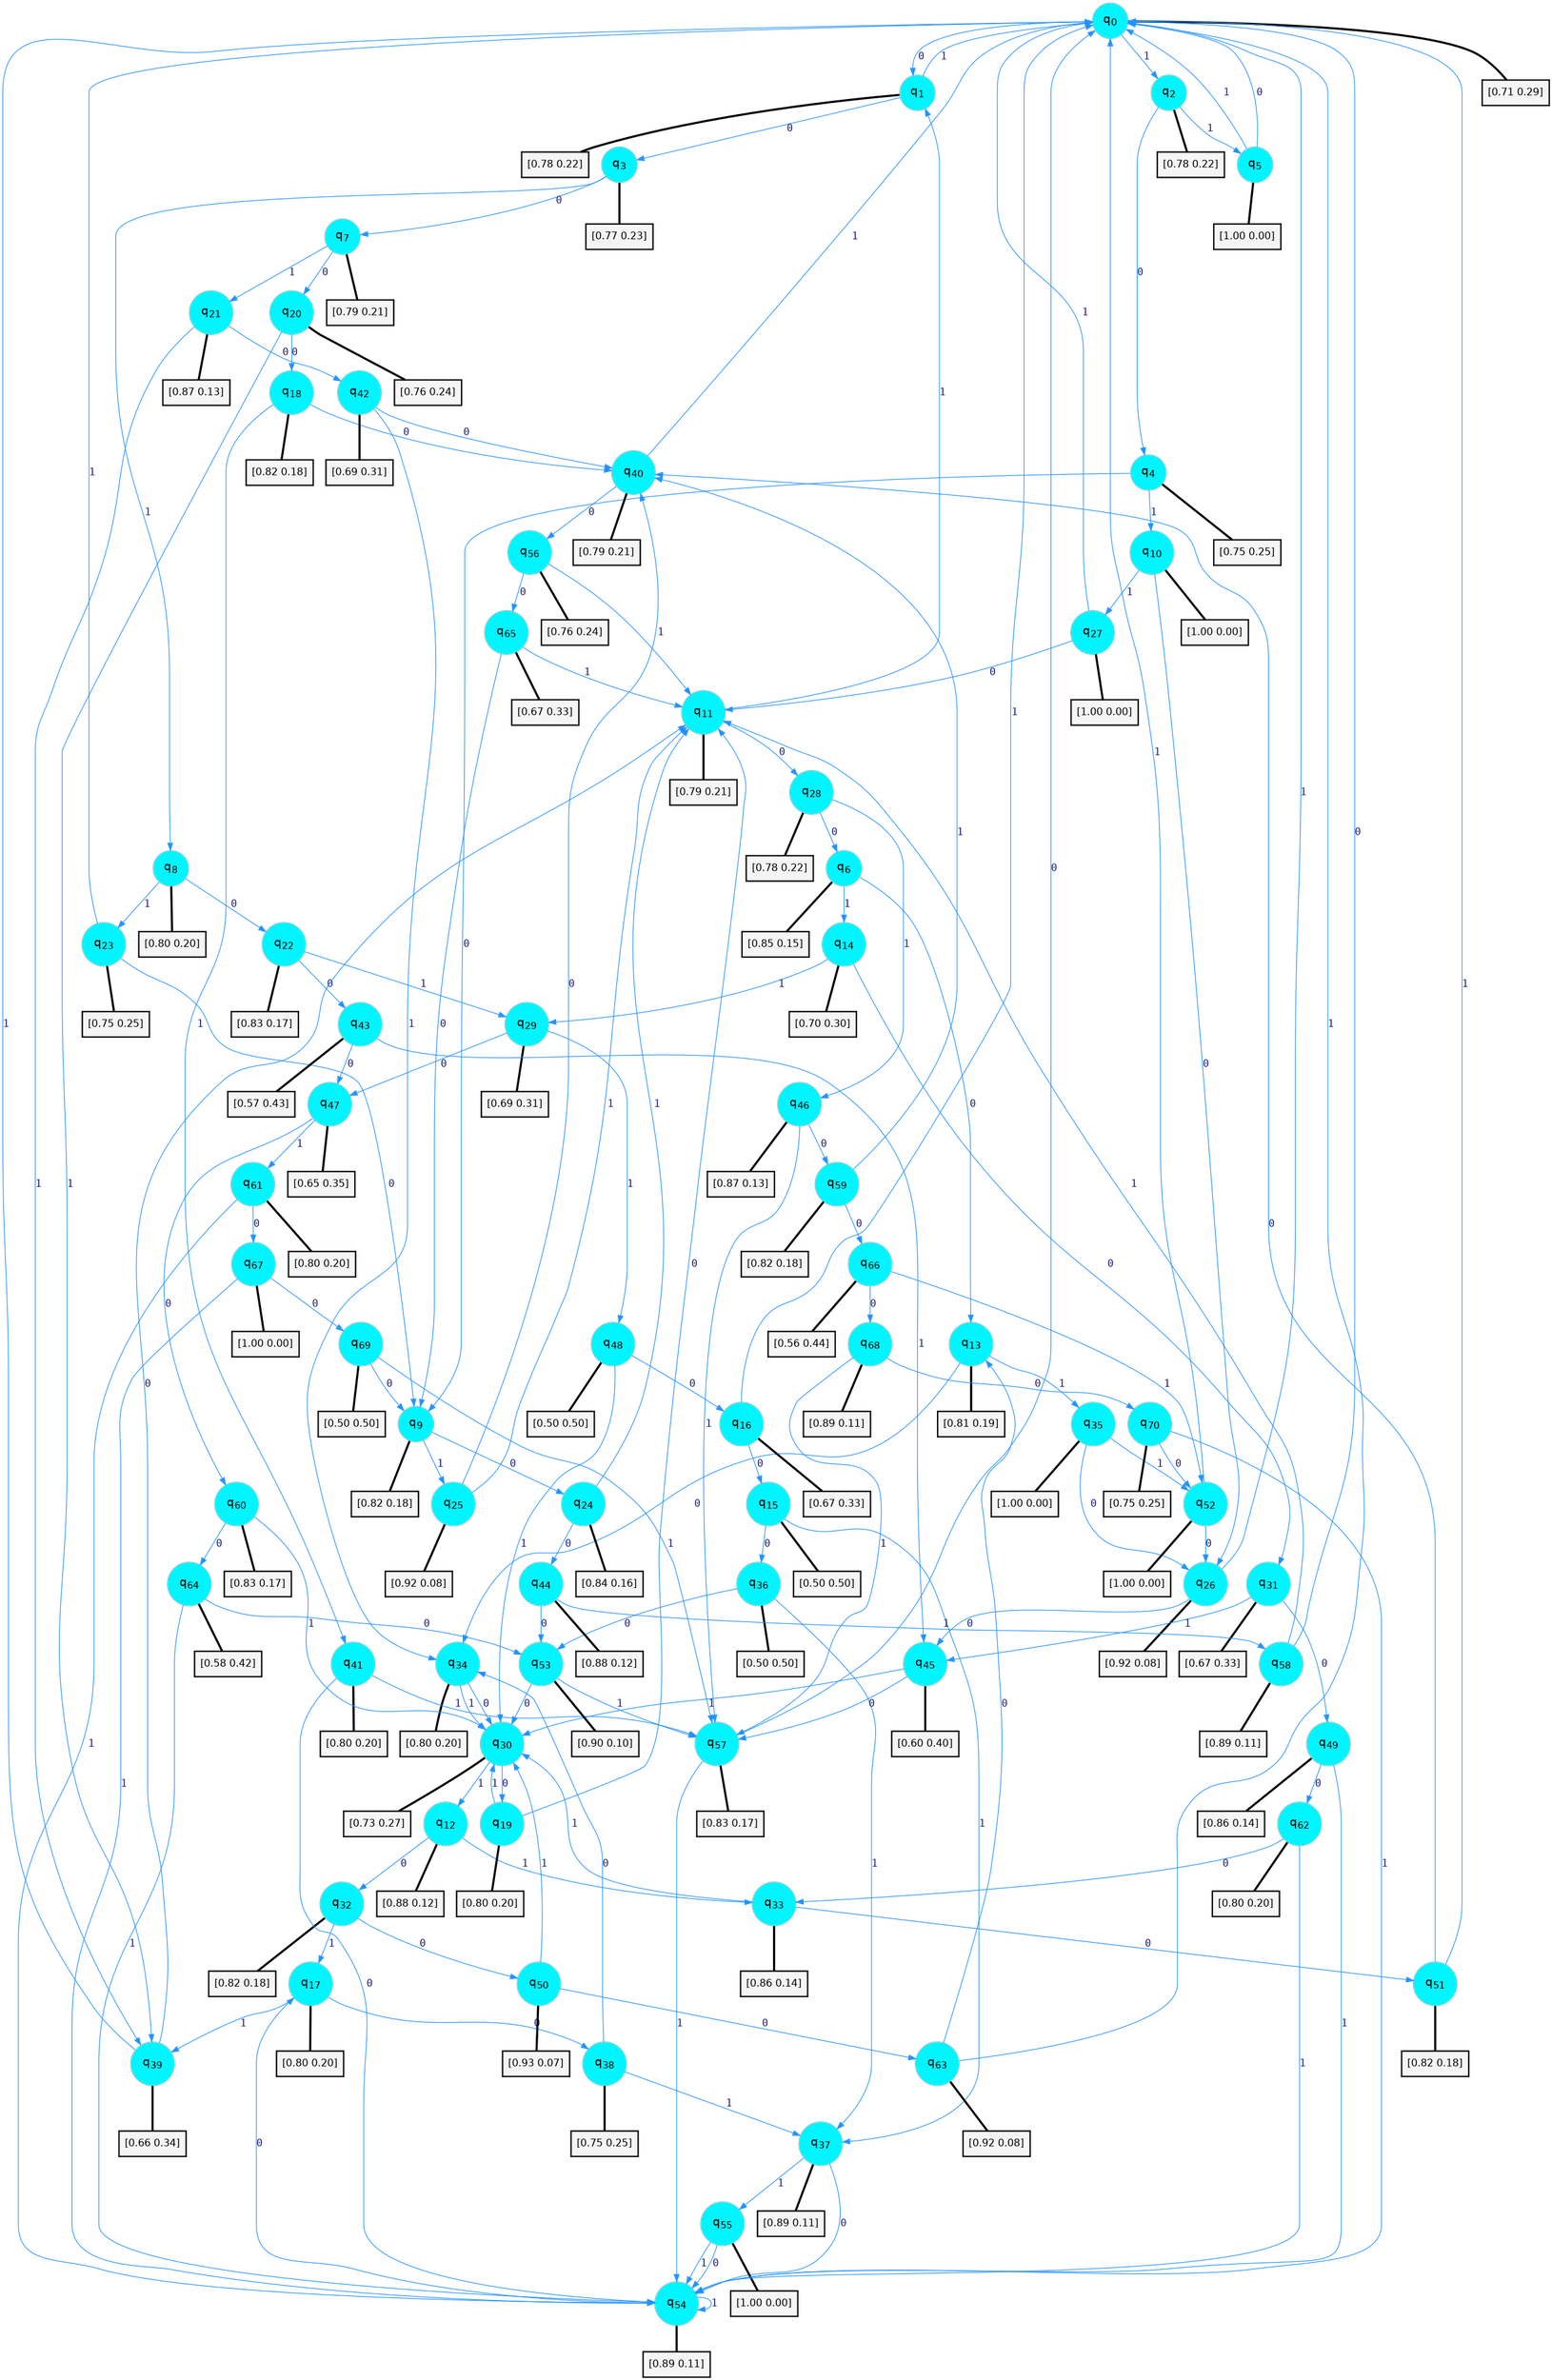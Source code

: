 digraph G {
graph [
bgcolor=transparent, dpi=300, rankdir=TD, size="40,25"];
node [
color=gray, fillcolor=turquoise1, fontcolor=black, fontname=Helvetica, fontsize=16, fontweight=bold, shape=circle, style=filled];
edge [
arrowsize=1, color=dodgerblue1, fontcolor=midnightblue, fontname=courier, fontweight=bold, penwidth=1, style=solid, weight=20];
0[label=<q<SUB>0</SUB>>];
1[label=<q<SUB>1</SUB>>];
2[label=<q<SUB>2</SUB>>];
3[label=<q<SUB>3</SUB>>];
4[label=<q<SUB>4</SUB>>];
5[label=<q<SUB>5</SUB>>];
6[label=<q<SUB>6</SUB>>];
7[label=<q<SUB>7</SUB>>];
8[label=<q<SUB>8</SUB>>];
9[label=<q<SUB>9</SUB>>];
10[label=<q<SUB>10</SUB>>];
11[label=<q<SUB>11</SUB>>];
12[label=<q<SUB>12</SUB>>];
13[label=<q<SUB>13</SUB>>];
14[label=<q<SUB>14</SUB>>];
15[label=<q<SUB>15</SUB>>];
16[label=<q<SUB>16</SUB>>];
17[label=<q<SUB>17</SUB>>];
18[label=<q<SUB>18</SUB>>];
19[label=<q<SUB>19</SUB>>];
20[label=<q<SUB>20</SUB>>];
21[label=<q<SUB>21</SUB>>];
22[label=<q<SUB>22</SUB>>];
23[label=<q<SUB>23</SUB>>];
24[label=<q<SUB>24</SUB>>];
25[label=<q<SUB>25</SUB>>];
26[label=<q<SUB>26</SUB>>];
27[label=<q<SUB>27</SUB>>];
28[label=<q<SUB>28</SUB>>];
29[label=<q<SUB>29</SUB>>];
30[label=<q<SUB>30</SUB>>];
31[label=<q<SUB>31</SUB>>];
32[label=<q<SUB>32</SUB>>];
33[label=<q<SUB>33</SUB>>];
34[label=<q<SUB>34</SUB>>];
35[label=<q<SUB>35</SUB>>];
36[label=<q<SUB>36</SUB>>];
37[label=<q<SUB>37</SUB>>];
38[label=<q<SUB>38</SUB>>];
39[label=<q<SUB>39</SUB>>];
40[label=<q<SUB>40</SUB>>];
41[label=<q<SUB>41</SUB>>];
42[label=<q<SUB>42</SUB>>];
43[label=<q<SUB>43</SUB>>];
44[label=<q<SUB>44</SUB>>];
45[label=<q<SUB>45</SUB>>];
46[label=<q<SUB>46</SUB>>];
47[label=<q<SUB>47</SUB>>];
48[label=<q<SUB>48</SUB>>];
49[label=<q<SUB>49</SUB>>];
50[label=<q<SUB>50</SUB>>];
51[label=<q<SUB>51</SUB>>];
52[label=<q<SUB>52</SUB>>];
53[label=<q<SUB>53</SUB>>];
54[label=<q<SUB>54</SUB>>];
55[label=<q<SUB>55</SUB>>];
56[label=<q<SUB>56</SUB>>];
57[label=<q<SUB>57</SUB>>];
58[label=<q<SUB>58</SUB>>];
59[label=<q<SUB>59</SUB>>];
60[label=<q<SUB>60</SUB>>];
61[label=<q<SUB>61</SUB>>];
62[label=<q<SUB>62</SUB>>];
63[label=<q<SUB>63</SUB>>];
64[label=<q<SUB>64</SUB>>];
65[label=<q<SUB>65</SUB>>];
66[label=<q<SUB>66</SUB>>];
67[label=<q<SUB>67</SUB>>];
68[label=<q<SUB>68</SUB>>];
69[label=<q<SUB>69</SUB>>];
70[label=<q<SUB>70</SUB>>];
71[label="[0.71 0.29]", shape=box,fontcolor=black, fontname=Helvetica, fontsize=14, penwidth=2, fillcolor=whitesmoke,color=black];
72[label="[0.78 0.22]", shape=box,fontcolor=black, fontname=Helvetica, fontsize=14, penwidth=2, fillcolor=whitesmoke,color=black];
73[label="[0.78 0.22]", shape=box,fontcolor=black, fontname=Helvetica, fontsize=14, penwidth=2, fillcolor=whitesmoke,color=black];
74[label="[0.77 0.23]", shape=box,fontcolor=black, fontname=Helvetica, fontsize=14, penwidth=2, fillcolor=whitesmoke,color=black];
75[label="[0.75 0.25]", shape=box,fontcolor=black, fontname=Helvetica, fontsize=14, penwidth=2, fillcolor=whitesmoke,color=black];
76[label="[1.00 0.00]", shape=box,fontcolor=black, fontname=Helvetica, fontsize=14, penwidth=2, fillcolor=whitesmoke,color=black];
77[label="[0.85 0.15]", shape=box,fontcolor=black, fontname=Helvetica, fontsize=14, penwidth=2, fillcolor=whitesmoke,color=black];
78[label="[0.79 0.21]", shape=box,fontcolor=black, fontname=Helvetica, fontsize=14, penwidth=2, fillcolor=whitesmoke,color=black];
79[label="[0.80 0.20]", shape=box,fontcolor=black, fontname=Helvetica, fontsize=14, penwidth=2, fillcolor=whitesmoke,color=black];
80[label="[0.82 0.18]", shape=box,fontcolor=black, fontname=Helvetica, fontsize=14, penwidth=2, fillcolor=whitesmoke,color=black];
81[label="[1.00 0.00]", shape=box,fontcolor=black, fontname=Helvetica, fontsize=14, penwidth=2, fillcolor=whitesmoke,color=black];
82[label="[0.79 0.21]", shape=box,fontcolor=black, fontname=Helvetica, fontsize=14, penwidth=2, fillcolor=whitesmoke,color=black];
83[label="[0.88 0.12]", shape=box,fontcolor=black, fontname=Helvetica, fontsize=14, penwidth=2, fillcolor=whitesmoke,color=black];
84[label="[0.81 0.19]", shape=box,fontcolor=black, fontname=Helvetica, fontsize=14, penwidth=2, fillcolor=whitesmoke,color=black];
85[label="[0.70 0.30]", shape=box,fontcolor=black, fontname=Helvetica, fontsize=14, penwidth=2, fillcolor=whitesmoke,color=black];
86[label="[0.50 0.50]", shape=box,fontcolor=black, fontname=Helvetica, fontsize=14, penwidth=2, fillcolor=whitesmoke,color=black];
87[label="[0.67 0.33]", shape=box,fontcolor=black, fontname=Helvetica, fontsize=14, penwidth=2, fillcolor=whitesmoke,color=black];
88[label="[0.80 0.20]", shape=box,fontcolor=black, fontname=Helvetica, fontsize=14, penwidth=2, fillcolor=whitesmoke,color=black];
89[label="[0.82 0.18]", shape=box,fontcolor=black, fontname=Helvetica, fontsize=14, penwidth=2, fillcolor=whitesmoke,color=black];
90[label="[0.80 0.20]", shape=box,fontcolor=black, fontname=Helvetica, fontsize=14, penwidth=2, fillcolor=whitesmoke,color=black];
91[label="[0.76 0.24]", shape=box,fontcolor=black, fontname=Helvetica, fontsize=14, penwidth=2, fillcolor=whitesmoke,color=black];
92[label="[0.87 0.13]", shape=box,fontcolor=black, fontname=Helvetica, fontsize=14, penwidth=2, fillcolor=whitesmoke,color=black];
93[label="[0.83 0.17]", shape=box,fontcolor=black, fontname=Helvetica, fontsize=14, penwidth=2, fillcolor=whitesmoke,color=black];
94[label="[0.75 0.25]", shape=box,fontcolor=black, fontname=Helvetica, fontsize=14, penwidth=2, fillcolor=whitesmoke,color=black];
95[label="[0.84 0.16]", shape=box,fontcolor=black, fontname=Helvetica, fontsize=14, penwidth=2, fillcolor=whitesmoke,color=black];
96[label="[0.92 0.08]", shape=box,fontcolor=black, fontname=Helvetica, fontsize=14, penwidth=2, fillcolor=whitesmoke,color=black];
97[label="[0.92 0.08]", shape=box,fontcolor=black, fontname=Helvetica, fontsize=14, penwidth=2, fillcolor=whitesmoke,color=black];
98[label="[1.00 0.00]", shape=box,fontcolor=black, fontname=Helvetica, fontsize=14, penwidth=2, fillcolor=whitesmoke,color=black];
99[label="[0.78 0.22]", shape=box,fontcolor=black, fontname=Helvetica, fontsize=14, penwidth=2, fillcolor=whitesmoke,color=black];
100[label="[0.69 0.31]", shape=box,fontcolor=black, fontname=Helvetica, fontsize=14, penwidth=2, fillcolor=whitesmoke,color=black];
101[label="[0.73 0.27]", shape=box,fontcolor=black, fontname=Helvetica, fontsize=14, penwidth=2, fillcolor=whitesmoke,color=black];
102[label="[0.67 0.33]", shape=box,fontcolor=black, fontname=Helvetica, fontsize=14, penwidth=2, fillcolor=whitesmoke,color=black];
103[label="[0.82 0.18]", shape=box,fontcolor=black, fontname=Helvetica, fontsize=14, penwidth=2, fillcolor=whitesmoke,color=black];
104[label="[0.86 0.14]", shape=box,fontcolor=black, fontname=Helvetica, fontsize=14, penwidth=2, fillcolor=whitesmoke,color=black];
105[label="[0.80 0.20]", shape=box,fontcolor=black, fontname=Helvetica, fontsize=14, penwidth=2, fillcolor=whitesmoke,color=black];
106[label="[1.00 0.00]", shape=box,fontcolor=black, fontname=Helvetica, fontsize=14, penwidth=2, fillcolor=whitesmoke,color=black];
107[label="[0.50 0.50]", shape=box,fontcolor=black, fontname=Helvetica, fontsize=14, penwidth=2, fillcolor=whitesmoke,color=black];
108[label="[0.89 0.11]", shape=box,fontcolor=black, fontname=Helvetica, fontsize=14, penwidth=2, fillcolor=whitesmoke,color=black];
109[label="[0.75 0.25]", shape=box,fontcolor=black, fontname=Helvetica, fontsize=14, penwidth=2, fillcolor=whitesmoke,color=black];
110[label="[0.66 0.34]", shape=box,fontcolor=black, fontname=Helvetica, fontsize=14, penwidth=2, fillcolor=whitesmoke,color=black];
111[label="[0.79 0.21]", shape=box,fontcolor=black, fontname=Helvetica, fontsize=14, penwidth=2, fillcolor=whitesmoke,color=black];
112[label="[0.80 0.20]", shape=box,fontcolor=black, fontname=Helvetica, fontsize=14, penwidth=2, fillcolor=whitesmoke,color=black];
113[label="[0.69 0.31]", shape=box,fontcolor=black, fontname=Helvetica, fontsize=14, penwidth=2, fillcolor=whitesmoke,color=black];
114[label="[0.57 0.43]", shape=box,fontcolor=black, fontname=Helvetica, fontsize=14, penwidth=2, fillcolor=whitesmoke,color=black];
115[label="[0.88 0.12]", shape=box,fontcolor=black, fontname=Helvetica, fontsize=14, penwidth=2, fillcolor=whitesmoke,color=black];
116[label="[0.60 0.40]", shape=box,fontcolor=black, fontname=Helvetica, fontsize=14, penwidth=2, fillcolor=whitesmoke,color=black];
117[label="[0.87 0.13]", shape=box,fontcolor=black, fontname=Helvetica, fontsize=14, penwidth=2, fillcolor=whitesmoke,color=black];
118[label="[0.65 0.35]", shape=box,fontcolor=black, fontname=Helvetica, fontsize=14, penwidth=2, fillcolor=whitesmoke,color=black];
119[label="[0.50 0.50]", shape=box,fontcolor=black, fontname=Helvetica, fontsize=14, penwidth=2, fillcolor=whitesmoke,color=black];
120[label="[0.86 0.14]", shape=box,fontcolor=black, fontname=Helvetica, fontsize=14, penwidth=2, fillcolor=whitesmoke,color=black];
121[label="[0.93 0.07]", shape=box,fontcolor=black, fontname=Helvetica, fontsize=14, penwidth=2, fillcolor=whitesmoke,color=black];
122[label="[0.82 0.18]", shape=box,fontcolor=black, fontname=Helvetica, fontsize=14, penwidth=2, fillcolor=whitesmoke,color=black];
123[label="[1.00 0.00]", shape=box,fontcolor=black, fontname=Helvetica, fontsize=14, penwidth=2, fillcolor=whitesmoke,color=black];
124[label="[0.90 0.10]", shape=box,fontcolor=black, fontname=Helvetica, fontsize=14, penwidth=2, fillcolor=whitesmoke,color=black];
125[label="[0.89 0.11]", shape=box,fontcolor=black, fontname=Helvetica, fontsize=14, penwidth=2, fillcolor=whitesmoke,color=black];
126[label="[1.00 0.00]", shape=box,fontcolor=black, fontname=Helvetica, fontsize=14, penwidth=2, fillcolor=whitesmoke,color=black];
127[label="[0.76 0.24]", shape=box,fontcolor=black, fontname=Helvetica, fontsize=14, penwidth=2, fillcolor=whitesmoke,color=black];
128[label="[0.83 0.17]", shape=box,fontcolor=black, fontname=Helvetica, fontsize=14, penwidth=2, fillcolor=whitesmoke,color=black];
129[label="[0.89 0.11]", shape=box,fontcolor=black, fontname=Helvetica, fontsize=14, penwidth=2, fillcolor=whitesmoke,color=black];
130[label="[0.82 0.18]", shape=box,fontcolor=black, fontname=Helvetica, fontsize=14, penwidth=2, fillcolor=whitesmoke,color=black];
131[label="[0.83 0.17]", shape=box,fontcolor=black, fontname=Helvetica, fontsize=14, penwidth=2, fillcolor=whitesmoke,color=black];
132[label="[0.80 0.20]", shape=box,fontcolor=black, fontname=Helvetica, fontsize=14, penwidth=2, fillcolor=whitesmoke,color=black];
133[label="[0.80 0.20]", shape=box,fontcolor=black, fontname=Helvetica, fontsize=14, penwidth=2, fillcolor=whitesmoke,color=black];
134[label="[0.92 0.08]", shape=box,fontcolor=black, fontname=Helvetica, fontsize=14, penwidth=2, fillcolor=whitesmoke,color=black];
135[label="[0.58 0.42]", shape=box,fontcolor=black, fontname=Helvetica, fontsize=14, penwidth=2, fillcolor=whitesmoke,color=black];
136[label="[0.67 0.33]", shape=box,fontcolor=black, fontname=Helvetica, fontsize=14, penwidth=2, fillcolor=whitesmoke,color=black];
137[label="[0.56 0.44]", shape=box,fontcolor=black, fontname=Helvetica, fontsize=14, penwidth=2, fillcolor=whitesmoke,color=black];
138[label="[1.00 0.00]", shape=box,fontcolor=black, fontname=Helvetica, fontsize=14, penwidth=2, fillcolor=whitesmoke,color=black];
139[label="[0.89 0.11]", shape=box,fontcolor=black, fontname=Helvetica, fontsize=14, penwidth=2, fillcolor=whitesmoke,color=black];
140[label="[0.50 0.50]", shape=box,fontcolor=black, fontname=Helvetica, fontsize=14, penwidth=2, fillcolor=whitesmoke,color=black];
141[label="[0.75 0.25]", shape=box,fontcolor=black, fontname=Helvetica, fontsize=14, penwidth=2, fillcolor=whitesmoke,color=black];
0->1 [label=0];
0->2 [label=1];
0->71 [arrowhead=none, penwidth=3,color=black];
1->3 [label=0];
1->0 [label=1];
1->72 [arrowhead=none, penwidth=3,color=black];
2->4 [label=0];
2->5 [label=1];
2->73 [arrowhead=none, penwidth=3,color=black];
3->7 [label=0];
3->8 [label=1];
3->74 [arrowhead=none, penwidth=3,color=black];
4->9 [label=0];
4->10 [label=1];
4->75 [arrowhead=none, penwidth=3,color=black];
5->0 [label=0];
5->0 [label=1];
5->76 [arrowhead=none, penwidth=3,color=black];
6->13 [label=0];
6->14 [label=1];
6->77 [arrowhead=none, penwidth=3,color=black];
7->20 [label=0];
7->21 [label=1];
7->78 [arrowhead=none, penwidth=3,color=black];
8->22 [label=0];
8->23 [label=1];
8->79 [arrowhead=none, penwidth=3,color=black];
9->24 [label=0];
9->25 [label=1];
9->80 [arrowhead=none, penwidth=3,color=black];
10->26 [label=0];
10->27 [label=1];
10->81 [arrowhead=none, penwidth=3,color=black];
11->28 [label=0];
11->1 [label=1];
11->82 [arrowhead=none, penwidth=3,color=black];
12->32 [label=0];
12->33 [label=1];
12->83 [arrowhead=none, penwidth=3,color=black];
13->34 [label=0];
13->35 [label=1];
13->84 [arrowhead=none, penwidth=3,color=black];
14->31 [label=0];
14->29 [label=1];
14->85 [arrowhead=none, penwidth=3,color=black];
15->36 [label=0];
15->37 [label=1];
15->86 [arrowhead=none, penwidth=3,color=black];
16->15 [label=0];
16->0 [label=1];
16->87 [arrowhead=none, penwidth=3,color=black];
17->38 [label=0];
17->39 [label=1];
17->88 [arrowhead=none, penwidth=3,color=black];
18->40 [label=0];
18->41 [label=1];
18->89 [arrowhead=none, penwidth=3,color=black];
19->11 [label=0];
19->30 [label=1];
19->90 [arrowhead=none, penwidth=3,color=black];
20->18 [label=0];
20->39 [label=1];
20->91 [arrowhead=none, penwidth=3,color=black];
21->42 [label=0];
21->39 [label=1];
21->92 [arrowhead=none, penwidth=3,color=black];
22->43 [label=0];
22->29 [label=1];
22->93 [arrowhead=none, penwidth=3,color=black];
23->9 [label=0];
23->0 [label=1];
23->94 [arrowhead=none, penwidth=3,color=black];
24->44 [label=0];
24->11 [label=1];
24->95 [arrowhead=none, penwidth=3,color=black];
25->40 [label=0];
25->11 [label=1];
25->96 [arrowhead=none, penwidth=3,color=black];
26->45 [label=0];
26->0 [label=1];
26->97 [arrowhead=none, penwidth=3,color=black];
27->11 [label=0];
27->0 [label=1];
27->98 [arrowhead=none, penwidth=3,color=black];
28->6 [label=0];
28->46 [label=1];
28->99 [arrowhead=none, penwidth=3,color=black];
29->47 [label=0];
29->48 [label=1];
29->100 [arrowhead=none, penwidth=3,color=black];
30->19 [label=0];
30->12 [label=1];
30->101 [arrowhead=none, penwidth=3,color=black];
31->49 [label=0];
31->45 [label=1];
31->102 [arrowhead=none, penwidth=3,color=black];
32->50 [label=0];
32->17 [label=1];
32->103 [arrowhead=none, penwidth=3,color=black];
33->51 [label=0];
33->30 [label=1];
33->104 [arrowhead=none, penwidth=3,color=black];
34->30 [label=0];
34->30 [label=1];
34->105 [arrowhead=none, penwidth=3,color=black];
35->26 [label=0];
35->52 [label=1];
35->106 [arrowhead=none, penwidth=3,color=black];
36->53 [label=0];
36->37 [label=1];
36->107 [arrowhead=none, penwidth=3,color=black];
37->54 [label=0];
37->55 [label=1];
37->108 [arrowhead=none, penwidth=3,color=black];
38->34 [label=0];
38->37 [label=1];
38->109 [arrowhead=none, penwidth=3,color=black];
39->11 [label=0];
39->0 [label=1];
39->110 [arrowhead=none, penwidth=3,color=black];
40->56 [label=0];
40->0 [label=1];
40->111 [arrowhead=none, penwidth=3,color=black];
41->54 [label=0];
41->57 [label=1];
41->112 [arrowhead=none, penwidth=3,color=black];
42->40 [label=0];
42->34 [label=1];
42->113 [arrowhead=none, penwidth=3,color=black];
43->47 [label=0];
43->45 [label=1];
43->114 [arrowhead=none, penwidth=3,color=black];
44->53 [label=0];
44->58 [label=1];
44->115 [arrowhead=none, penwidth=3,color=black];
45->57 [label=0];
45->30 [label=1];
45->116 [arrowhead=none, penwidth=3,color=black];
46->59 [label=0];
46->57 [label=1];
46->117 [arrowhead=none, penwidth=3,color=black];
47->60 [label=0];
47->61 [label=1];
47->118 [arrowhead=none, penwidth=3,color=black];
48->16 [label=0];
48->30 [label=1];
48->119 [arrowhead=none, penwidth=3,color=black];
49->62 [label=0];
49->54 [label=1];
49->120 [arrowhead=none, penwidth=3,color=black];
50->63 [label=0];
50->30 [label=1];
50->121 [arrowhead=none, penwidth=3,color=black];
51->40 [label=0];
51->0 [label=1];
51->122 [arrowhead=none, penwidth=3,color=black];
52->26 [label=0];
52->0 [label=1];
52->123 [arrowhead=none, penwidth=3,color=black];
53->30 [label=0];
53->57 [label=1];
53->124 [arrowhead=none, penwidth=3,color=black];
54->17 [label=0];
54->54 [label=1];
54->125 [arrowhead=none, penwidth=3,color=black];
55->54 [label=0];
55->54 [label=1];
55->126 [arrowhead=none, penwidth=3,color=black];
56->65 [label=0];
56->11 [label=1];
56->127 [arrowhead=none, penwidth=3,color=black];
57->0 [label=0];
57->54 [label=1];
57->128 [arrowhead=none, penwidth=3,color=black];
58->0 [label=0];
58->11 [label=1];
58->129 [arrowhead=none, penwidth=3,color=black];
59->66 [label=0];
59->40 [label=1];
59->130 [arrowhead=none, penwidth=3,color=black];
60->64 [label=0];
60->30 [label=1];
60->131 [arrowhead=none, penwidth=3,color=black];
61->67 [label=0];
61->54 [label=1];
61->132 [arrowhead=none, penwidth=3,color=black];
62->33 [label=0];
62->54 [label=1];
62->133 [arrowhead=none, penwidth=3,color=black];
63->13 [label=0];
63->0 [label=1];
63->134 [arrowhead=none, penwidth=3,color=black];
64->53 [label=0];
64->54 [label=1];
64->135 [arrowhead=none, penwidth=3,color=black];
65->9 [label=0];
65->11 [label=1];
65->136 [arrowhead=none, penwidth=3,color=black];
66->68 [label=0];
66->52 [label=1];
66->137 [arrowhead=none, penwidth=3,color=black];
67->69 [label=0];
67->54 [label=1];
67->138 [arrowhead=none, penwidth=3,color=black];
68->70 [label=0];
68->57 [label=1];
68->139 [arrowhead=none, penwidth=3,color=black];
69->9 [label=0];
69->57 [label=1];
69->140 [arrowhead=none, penwidth=3,color=black];
70->52 [label=0];
70->54 [label=1];
70->141 [arrowhead=none, penwidth=3,color=black];
}
